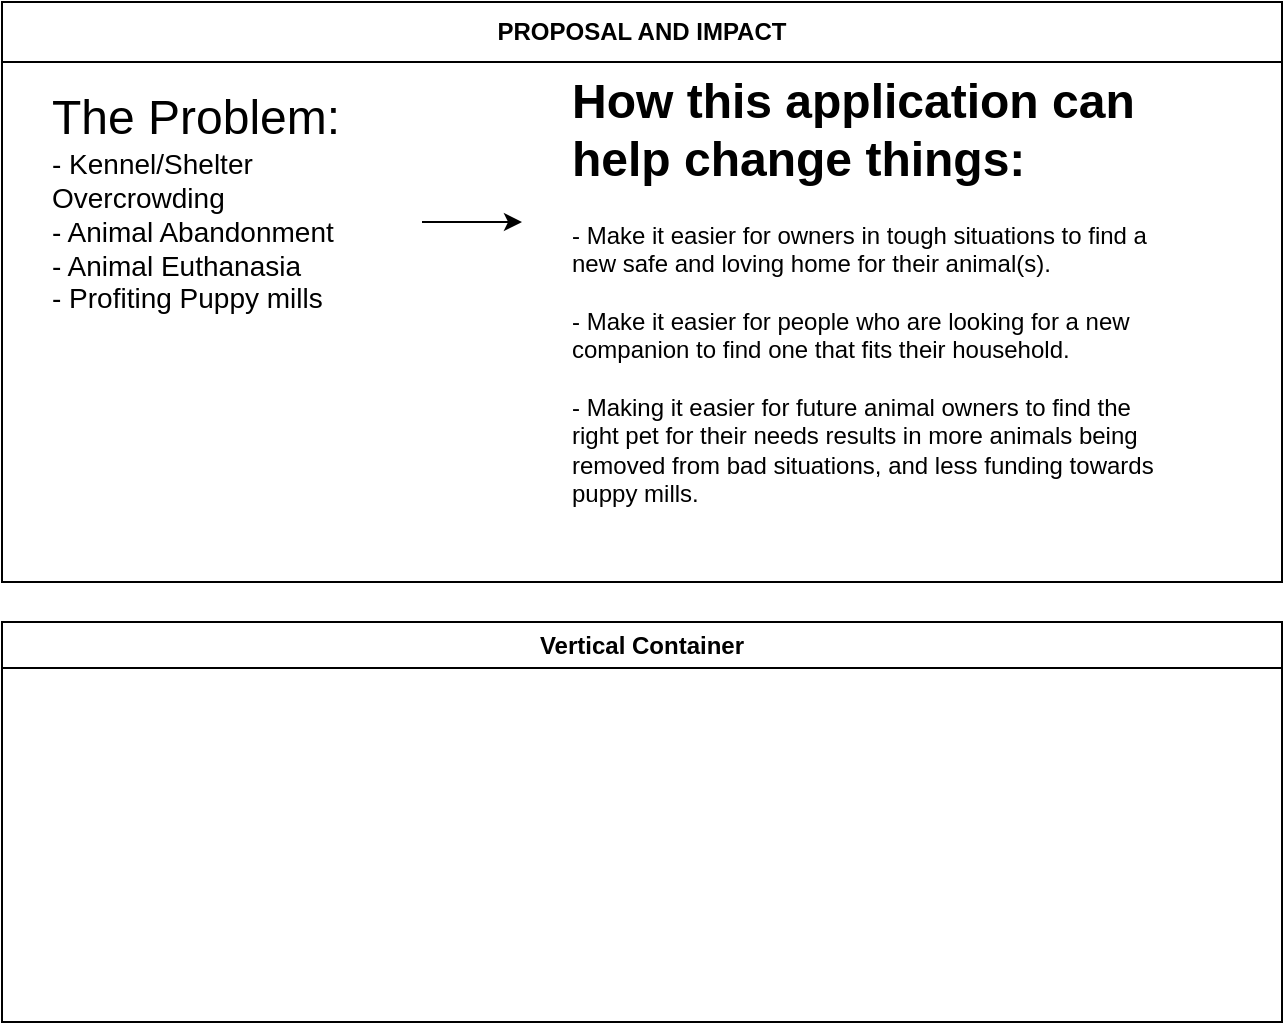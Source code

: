 <mxfile version="22.1.0" type="github">
  <diagram name="Page-1" id="QnDPWNosyGdadTyW6Ekd">
    <mxGraphModel dx="835" dy="1787" grid="1" gridSize="10" guides="1" tooltips="1" connect="1" arrows="1" fold="1" page="1" pageScale="1" pageWidth="850" pageHeight="1100" background="#FFFFFF" math="0" shadow="0">
      <root>
        <mxCell id="0" />
        <mxCell id="1" parent="0" />
        <mxCell id="WfwidvhYrzyNlVmAxbwn-6" value="PROPOSAL AND IMPACT" style="swimlane;whiteSpace=wrap;html=1;startSize=30;" parent="1" vertex="1">
          <mxGeometry x="10" y="-1090" width="640" height="290" as="geometry">
            <mxRectangle x="10" y="-1090" width="180" height="30" as="alternateBounds" />
          </mxGeometry>
        </mxCell>
        <mxCell id="WfwidvhYrzyNlVmAxbwn-4" value="&lt;h1&gt;How this application can help change things:&lt;/h1&gt;&lt;div&gt;- Make it easier for owners in tough situations to find a new safe and loving home for their animal(s).&lt;/div&gt;&lt;div&gt;&lt;br&gt;&lt;/div&gt;&lt;div&gt;- Make it easier for people who are looking for a new companion to find one that fits their household.&lt;/div&gt;&lt;div&gt;&lt;br&gt;&lt;/div&gt;&lt;div&gt;- Making it easier for future animal owners to find the right pet for their needs results in more animals being removed from bad situations, and less funding towards puppy mills.&lt;/div&gt;" style="text;html=1;strokeColor=none;fillColor=none;spacing=5;spacingTop=-20;whiteSpace=wrap;overflow=hidden;rounded=0;" parent="WfwidvhYrzyNlVmAxbwn-6" vertex="1">
          <mxGeometry x="280" y="30" width="310" height="230" as="geometry" />
        </mxCell>
        <mxCell id="AdRa6NuN1TQCRi0MgPPj-1" style="edgeStyle=orthogonalEdgeStyle;rounded=0;orthogonalLoop=1;jettySize=auto;html=1;" edge="1" parent="WfwidvhYrzyNlVmAxbwn-6" source="WfwidvhYrzyNlVmAxbwn-1">
          <mxGeometry relative="1" as="geometry">
            <mxPoint x="260" y="110" as="targetPoint" />
          </mxGeometry>
        </mxCell>
        <mxCell id="WfwidvhYrzyNlVmAxbwn-1" value="&lt;br&gt;&lt;font style=&quot;font-size: 24px;&quot;&gt;The Problem:&lt;br&gt;&lt;/font&gt;&lt;font style=&quot;font-size: 14px;&quot;&gt;- Kennel/Shelter Overcrowding&lt;br&gt;- Animal Abandonment&lt;br&gt;- Animal Euthanasia&lt;br&gt;- Profiting Puppy mills&lt;/font&gt;" style="text;html=1;strokeColor=none;fillColor=none;spacing=5;spacingTop=-20;whiteSpace=wrap;overflow=hidden;rounded=0;" parent="WfwidvhYrzyNlVmAxbwn-6" vertex="1">
          <mxGeometry x="20" y="40" width="190" height="140" as="geometry" />
        </mxCell>
        <mxCell id="AdRa6NuN1TQCRi0MgPPj-2" value="Vertical Container" style="swimlane;whiteSpace=wrap;html=1;" vertex="1" parent="1">
          <mxGeometry x="10" y="-780" width="640" height="200" as="geometry" />
        </mxCell>
      </root>
    </mxGraphModel>
  </diagram>
</mxfile>

